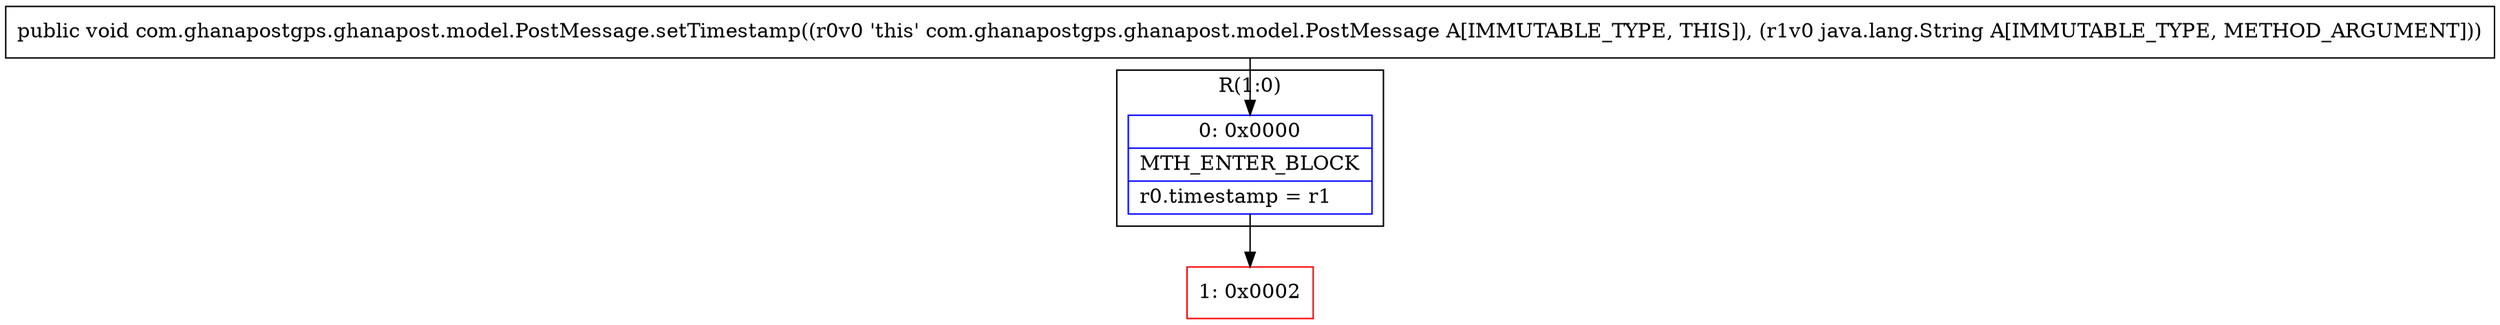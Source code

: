 digraph "CFG forcom.ghanapostgps.ghanapost.model.PostMessage.setTimestamp(Ljava\/lang\/String;)V" {
subgraph cluster_Region_337081691 {
label = "R(1:0)";
node [shape=record,color=blue];
Node_0 [shape=record,label="{0\:\ 0x0000|MTH_ENTER_BLOCK\l|r0.timestamp = r1\l}"];
}
Node_1 [shape=record,color=red,label="{1\:\ 0x0002}"];
MethodNode[shape=record,label="{public void com.ghanapostgps.ghanapost.model.PostMessage.setTimestamp((r0v0 'this' com.ghanapostgps.ghanapost.model.PostMessage A[IMMUTABLE_TYPE, THIS]), (r1v0 java.lang.String A[IMMUTABLE_TYPE, METHOD_ARGUMENT])) }"];
MethodNode -> Node_0;
Node_0 -> Node_1;
}

